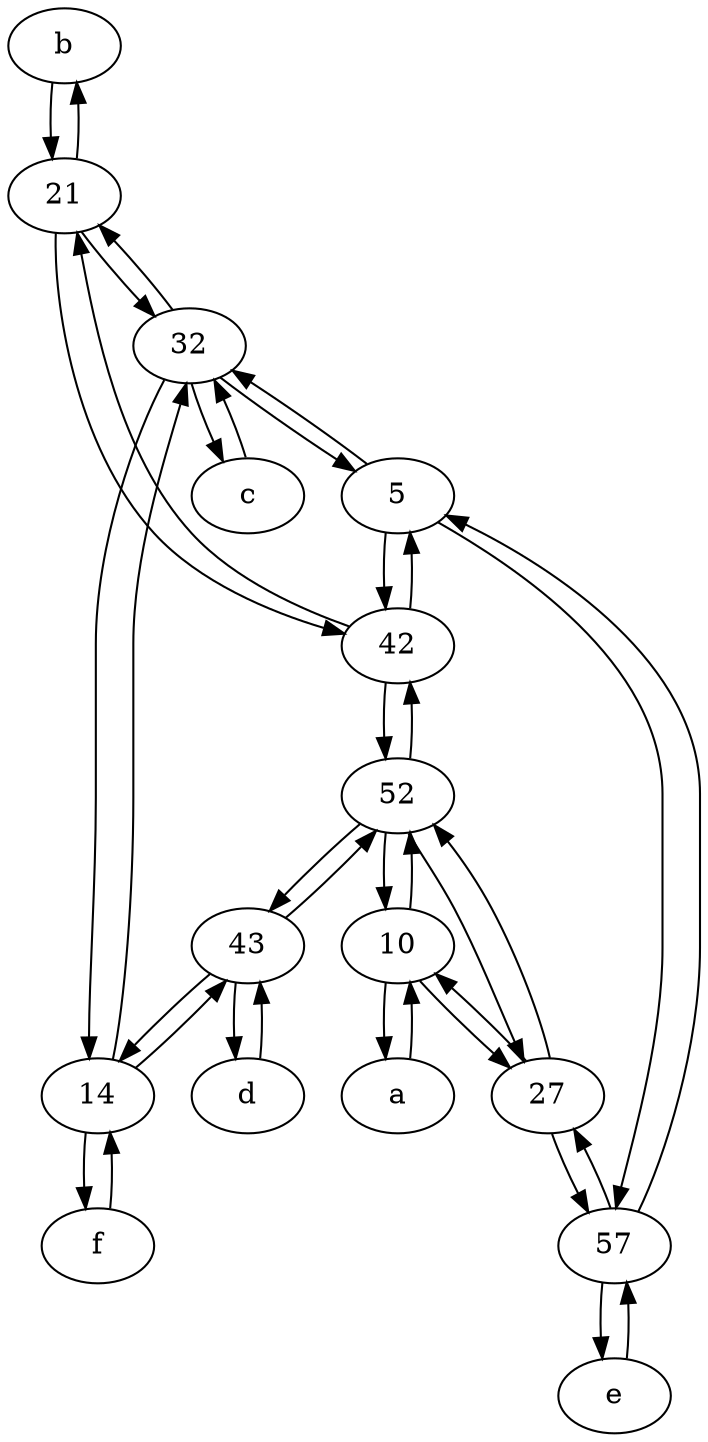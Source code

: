 digraph  {
	b [pos="50,20!"];
	d [pos="20,30!"];
	42;
	c [pos="20,10!"];
	10;
	e [pos="30,50!"];
	f [pos="15,45!"];
	27;
	52;
	5;
	43;
	21;
	a [pos="40,10!"];
	32;
	14;
	57;
	5 -> 57;
	52 -> 10;
	d -> 43;
	43 -> d;
	b -> 21;
	5 -> 32;
	42 -> 52;
	5 -> 42;
	14 -> 43;
	42 -> 21;
	21 -> b;
	e -> 57;
	52 -> 27;
	43 -> 14;
	f -> 14;
	27 -> 57;
	32 -> c;
	c -> 32;
	52 -> 42;
	32 -> 5;
	a -> 10;
	10 -> 27;
	57 -> e;
	32 -> 14;
	27 -> 52;
	57 -> 27;
	27 -> 10;
	10 -> 52;
	14 -> 32;
	21 -> 42;
	10 -> a;
	42 -> 5;
	32 -> 21;
	57 -> 5;
	14 -> f;
	52 -> 43;
	21 -> 32;
	43 -> 52;

	}